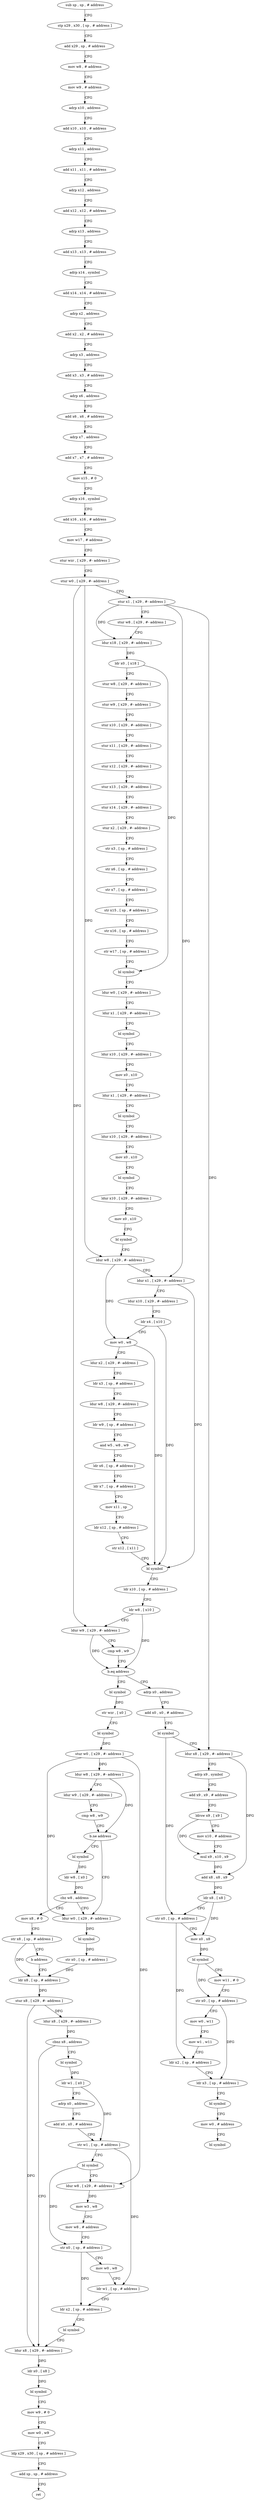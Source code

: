 digraph "func" {
"4200172" [label = "sub sp , sp , # address" ]
"4200176" [label = "stp x29 , x30 , [ sp , # address ]" ]
"4200180" [label = "add x29 , sp , # address" ]
"4200184" [label = "mov w8 , # address" ]
"4200188" [label = "mov w9 , # address" ]
"4200192" [label = "adrp x10 , address" ]
"4200196" [label = "add x10 , x10 , # address" ]
"4200200" [label = "adrp x11 , address" ]
"4200204" [label = "add x11 , x11 , # address" ]
"4200208" [label = "adrp x12 , address" ]
"4200212" [label = "add x12 , x12 , # address" ]
"4200216" [label = "adrp x13 , address" ]
"4200220" [label = "add x13 , x13 , # address" ]
"4200224" [label = "adrp x14 , symbol" ]
"4200228" [label = "add x14 , x14 , # address" ]
"4200232" [label = "adrp x2 , address" ]
"4200236" [label = "add x2 , x2 , # address" ]
"4200240" [label = "adrp x3 , address" ]
"4200244" [label = "add x3 , x3 , # address" ]
"4200248" [label = "adrp x6 , address" ]
"4200252" [label = "add x6 , x6 , # address" ]
"4200256" [label = "adrp x7 , address" ]
"4200260" [label = "add x7 , x7 , # address" ]
"4200264" [label = "mov x15 , # 0" ]
"4200268" [label = "adrp x16 , symbol" ]
"4200272" [label = "add x16 , x16 , # address" ]
"4200276" [label = "mov w17 , # address" ]
"4200280" [label = "stur wzr , [ x29 , #- address ]" ]
"4200284" [label = "stur w0 , [ x29 , #- address ]" ]
"4200288" [label = "stur x1 , [ x29 , #- address ]" ]
"4200292" [label = "stur w8 , [ x29 , #- address ]" ]
"4200296" [label = "ldur x18 , [ x29 , #- address ]" ]
"4200300" [label = "ldr x0 , [ x18 ]" ]
"4200304" [label = "stur w8 , [ x29 , #- address ]" ]
"4200308" [label = "stur w9 , [ x29 , #- address ]" ]
"4200312" [label = "stur x10 , [ x29 , #- address ]" ]
"4200316" [label = "stur x11 , [ x29 , #- address ]" ]
"4200320" [label = "stur x12 , [ x29 , #- address ]" ]
"4200324" [label = "stur x13 , [ x29 , #- address ]" ]
"4200328" [label = "stur x14 , [ x29 , #- address ]" ]
"4200332" [label = "stur x2 , [ x29 , #- address ]" ]
"4200336" [label = "str x3 , [ sp , # address ]" ]
"4200340" [label = "str x6 , [ sp , # address ]" ]
"4200344" [label = "str x7 , [ sp , # address ]" ]
"4200348" [label = "str x15 , [ sp , # address ]" ]
"4200352" [label = "str x16 , [ sp , # address ]" ]
"4200356" [label = "str w17 , [ sp , # address ]" ]
"4200360" [label = "bl symbol" ]
"4200364" [label = "ldur w0 , [ x29 , #- address ]" ]
"4200368" [label = "ldur x1 , [ x29 , #- address ]" ]
"4200372" [label = "bl symbol" ]
"4200376" [label = "ldur x10 , [ x29 , #- address ]" ]
"4200380" [label = "mov x0 , x10" ]
"4200384" [label = "ldur x1 , [ x29 , #- address ]" ]
"4200388" [label = "bl symbol" ]
"4200392" [label = "ldur x10 , [ x29 , #- address ]" ]
"4200396" [label = "mov x0 , x10" ]
"4200400" [label = "bl symbol" ]
"4200404" [label = "ldur x10 , [ x29 , #- address ]" ]
"4200408" [label = "mov x0 , x10" ]
"4200412" [label = "bl symbol" ]
"4200416" [label = "ldur w8 , [ x29 , #- address ]" ]
"4200420" [label = "ldur x1 , [ x29 , #- address ]" ]
"4200424" [label = "ldur x10 , [ x29 , #- address ]" ]
"4200428" [label = "ldr x4 , [ x10 ]" ]
"4200432" [label = "mov w0 , w8" ]
"4200436" [label = "ldur x2 , [ x29 , #- address ]" ]
"4200440" [label = "ldr x3 , [ sp , # address ]" ]
"4200444" [label = "ldur w8 , [ x29 , #- address ]" ]
"4200448" [label = "ldr w9 , [ sp , # address ]" ]
"4200452" [label = "and w5 , w8 , w9" ]
"4200456" [label = "ldr x6 , [ sp , # address ]" ]
"4200460" [label = "ldr x7 , [ sp , # address ]" ]
"4200464" [label = "mov x11 , sp" ]
"4200468" [label = "ldr x12 , [ sp , # address ]" ]
"4200472" [label = "str x12 , [ x11 ]" ]
"4200476" [label = "bl symbol" ]
"4200480" [label = "ldr x10 , [ sp , # address ]" ]
"4200484" [label = "ldr w8 , [ x10 ]" ]
"4200488" [label = "ldur w9 , [ x29 , #- address ]" ]
"4200492" [label = "cmp w8 , w9" ]
"4200496" [label = "b.eq address" ]
"4200592" [label = "bl symbol" ]
"4200500" [label = "adrp x0 , address" ]
"4200596" [label = "str wzr , [ x0 ]" ]
"4200600" [label = "bl symbol" ]
"4200604" [label = "stur w0 , [ x29 , #- address ]" ]
"4200608" [label = "ldur w8 , [ x29 , #- address ]" ]
"4200612" [label = "ldur w9 , [ x29 , #- address ]" ]
"4200616" [label = "cmp w8 , w9" ]
"4200620" [label = "b.ne address" ]
"4200648" [label = "ldur w0 , [ x29 , #- address ]" ]
"4200624" [label = "bl symbol" ]
"4200504" [label = "add x0 , x0 , # address" ]
"4200508" [label = "bl symbol" ]
"4200512" [label = "ldur x8 , [ x29 , #- address ]" ]
"4200516" [label = "adrp x9 , symbol" ]
"4200520" [label = "add x9 , x9 , # address" ]
"4200524" [label = "ldrsw x9 , [ x9 ]" ]
"4200528" [label = "mov x10 , # address" ]
"4200532" [label = "mul x9 , x10 , x9" ]
"4200536" [label = "add x8 , x8 , x9" ]
"4200540" [label = "ldr x8 , [ x8 ]" ]
"4200544" [label = "str x0 , [ sp , # address ]" ]
"4200548" [label = "mov x0 , x8" ]
"4200552" [label = "bl symbol" ]
"4200556" [label = "mov w11 , # 0" ]
"4200560" [label = "str x0 , [ sp , # address ]" ]
"4200564" [label = "mov w0 , w11" ]
"4200568" [label = "mov w1 , w11" ]
"4200572" [label = "ldr x2 , [ sp , # address ]" ]
"4200576" [label = "ldr x3 , [ sp , # address ]" ]
"4200580" [label = "bl symbol" ]
"4200584" [label = "mov w0 , # address" ]
"4200588" [label = "bl symbol" ]
"4200652" [label = "bl symbol" ]
"4200656" [label = "str x0 , [ sp , # address ]" ]
"4200660" [label = "ldr x8 , [ sp , # address ]" ]
"4200628" [label = "ldr w8 , [ x0 ]" ]
"4200632" [label = "cbz w8 , address" ]
"4200636" [label = "mov x8 , # 0" ]
"4200732" [label = "ldur x8 , [ x29 , #- address ]" ]
"4200736" [label = "ldr x0 , [ x8 ]" ]
"4200740" [label = "bl symbol" ]
"4200744" [label = "mov w9 , # 0" ]
"4200748" [label = "mov w0 , w9" ]
"4200752" [label = "ldp x29 , x30 , [ sp , # address ]" ]
"4200756" [label = "add sp , sp , # address" ]
"4200760" [label = "ret" ]
"4200676" [label = "bl symbol" ]
"4200680" [label = "ldr w1 , [ x0 ]" ]
"4200684" [label = "adrp x0 , address" ]
"4200688" [label = "add x0 , x0 , # address" ]
"4200692" [label = "str w1 , [ sp , # address ]" ]
"4200696" [label = "bl symbol" ]
"4200700" [label = "ldur w8 , [ x29 , #- address ]" ]
"4200704" [label = "mov w3 , w8" ]
"4200708" [label = "mov w8 , # address" ]
"4200712" [label = "str x0 , [ sp , # address ]" ]
"4200716" [label = "mov w0 , w8" ]
"4200720" [label = "ldr w1 , [ sp , # address ]" ]
"4200724" [label = "ldr x2 , [ sp , # address ]" ]
"4200728" [label = "bl symbol" ]
"4200640" [label = "str x8 , [ sp , # address ]" ]
"4200644" [label = "b address" ]
"4200664" [label = "stur x8 , [ x29 , #- address ]" ]
"4200668" [label = "ldur x8 , [ x29 , #- address ]" ]
"4200672" [label = "cbnz x8 , address" ]
"4200172" -> "4200176" [ label = "CFG" ]
"4200176" -> "4200180" [ label = "CFG" ]
"4200180" -> "4200184" [ label = "CFG" ]
"4200184" -> "4200188" [ label = "CFG" ]
"4200188" -> "4200192" [ label = "CFG" ]
"4200192" -> "4200196" [ label = "CFG" ]
"4200196" -> "4200200" [ label = "CFG" ]
"4200200" -> "4200204" [ label = "CFG" ]
"4200204" -> "4200208" [ label = "CFG" ]
"4200208" -> "4200212" [ label = "CFG" ]
"4200212" -> "4200216" [ label = "CFG" ]
"4200216" -> "4200220" [ label = "CFG" ]
"4200220" -> "4200224" [ label = "CFG" ]
"4200224" -> "4200228" [ label = "CFG" ]
"4200228" -> "4200232" [ label = "CFG" ]
"4200232" -> "4200236" [ label = "CFG" ]
"4200236" -> "4200240" [ label = "CFG" ]
"4200240" -> "4200244" [ label = "CFG" ]
"4200244" -> "4200248" [ label = "CFG" ]
"4200248" -> "4200252" [ label = "CFG" ]
"4200252" -> "4200256" [ label = "CFG" ]
"4200256" -> "4200260" [ label = "CFG" ]
"4200260" -> "4200264" [ label = "CFG" ]
"4200264" -> "4200268" [ label = "CFG" ]
"4200268" -> "4200272" [ label = "CFG" ]
"4200272" -> "4200276" [ label = "CFG" ]
"4200276" -> "4200280" [ label = "CFG" ]
"4200280" -> "4200284" [ label = "CFG" ]
"4200284" -> "4200288" [ label = "CFG" ]
"4200284" -> "4200416" [ label = "DFG" ]
"4200284" -> "4200488" [ label = "DFG" ]
"4200288" -> "4200292" [ label = "CFG" ]
"4200288" -> "4200296" [ label = "DFG" ]
"4200288" -> "4200420" [ label = "DFG" ]
"4200288" -> "4200512" [ label = "DFG" ]
"4200292" -> "4200296" [ label = "CFG" ]
"4200296" -> "4200300" [ label = "DFG" ]
"4200300" -> "4200304" [ label = "CFG" ]
"4200300" -> "4200360" [ label = "DFG" ]
"4200304" -> "4200308" [ label = "CFG" ]
"4200308" -> "4200312" [ label = "CFG" ]
"4200312" -> "4200316" [ label = "CFG" ]
"4200316" -> "4200320" [ label = "CFG" ]
"4200320" -> "4200324" [ label = "CFG" ]
"4200324" -> "4200328" [ label = "CFG" ]
"4200328" -> "4200332" [ label = "CFG" ]
"4200332" -> "4200336" [ label = "CFG" ]
"4200336" -> "4200340" [ label = "CFG" ]
"4200340" -> "4200344" [ label = "CFG" ]
"4200344" -> "4200348" [ label = "CFG" ]
"4200348" -> "4200352" [ label = "CFG" ]
"4200352" -> "4200356" [ label = "CFG" ]
"4200356" -> "4200360" [ label = "CFG" ]
"4200360" -> "4200364" [ label = "CFG" ]
"4200364" -> "4200368" [ label = "CFG" ]
"4200368" -> "4200372" [ label = "CFG" ]
"4200372" -> "4200376" [ label = "CFG" ]
"4200376" -> "4200380" [ label = "CFG" ]
"4200380" -> "4200384" [ label = "CFG" ]
"4200384" -> "4200388" [ label = "CFG" ]
"4200388" -> "4200392" [ label = "CFG" ]
"4200392" -> "4200396" [ label = "CFG" ]
"4200396" -> "4200400" [ label = "CFG" ]
"4200400" -> "4200404" [ label = "CFG" ]
"4200404" -> "4200408" [ label = "CFG" ]
"4200408" -> "4200412" [ label = "CFG" ]
"4200412" -> "4200416" [ label = "CFG" ]
"4200416" -> "4200420" [ label = "CFG" ]
"4200416" -> "4200432" [ label = "DFG" ]
"4200420" -> "4200424" [ label = "CFG" ]
"4200420" -> "4200476" [ label = "DFG" ]
"4200424" -> "4200428" [ label = "CFG" ]
"4200428" -> "4200432" [ label = "CFG" ]
"4200428" -> "4200476" [ label = "DFG" ]
"4200432" -> "4200436" [ label = "CFG" ]
"4200432" -> "4200476" [ label = "DFG" ]
"4200436" -> "4200440" [ label = "CFG" ]
"4200440" -> "4200444" [ label = "CFG" ]
"4200444" -> "4200448" [ label = "CFG" ]
"4200448" -> "4200452" [ label = "CFG" ]
"4200452" -> "4200456" [ label = "CFG" ]
"4200456" -> "4200460" [ label = "CFG" ]
"4200460" -> "4200464" [ label = "CFG" ]
"4200464" -> "4200468" [ label = "CFG" ]
"4200468" -> "4200472" [ label = "CFG" ]
"4200472" -> "4200476" [ label = "CFG" ]
"4200476" -> "4200480" [ label = "CFG" ]
"4200480" -> "4200484" [ label = "CFG" ]
"4200484" -> "4200488" [ label = "CFG" ]
"4200484" -> "4200496" [ label = "DFG" ]
"4200488" -> "4200492" [ label = "CFG" ]
"4200488" -> "4200496" [ label = "DFG" ]
"4200492" -> "4200496" [ label = "CFG" ]
"4200496" -> "4200592" [ label = "CFG" ]
"4200496" -> "4200500" [ label = "CFG" ]
"4200592" -> "4200596" [ label = "DFG" ]
"4200500" -> "4200504" [ label = "CFG" ]
"4200596" -> "4200600" [ label = "CFG" ]
"4200600" -> "4200604" [ label = "DFG" ]
"4200604" -> "4200608" [ label = "DFG" ]
"4200604" -> "4200648" [ label = "DFG" ]
"4200604" -> "4200700" [ label = "DFG" ]
"4200608" -> "4200612" [ label = "CFG" ]
"4200608" -> "4200620" [ label = "DFG" ]
"4200612" -> "4200616" [ label = "CFG" ]
"4200616" -> "4200620" [ label = "CFG" ]
"4200620" -> "4200648" [ label = "CFG" ]
"4200620" -> "4200624" [ label = "CFG" ]
"4200648" -> "4200652" [ label = "DFG" ]
"4200624" -> "4200628" [ label = "DFG" ]
"4200504" -> "4200508" [ label = "CFG" ]
"4200508" -> "4200512" [ label = "CFG" ]
"4200508" -> "4200544" [ label = "DFG" ]
"4200512" -> "4200516" [ label = "CFG" ]
"4200512" -> "4200536" [ label = "DFG" ]
"4200516" -> "4200520" [ label = "CFG" ]
"4200520" -> "4200524" [ label = "CFG" ]
"4200524" -> "4200528" [ label = "CFG" ]
"4200524" -> "4200532" [ label = "DFG" ]
"4200528" -> "4200532" [ label = "CFG" ]
"4200532" -> "4200536" [ label = "DFG" ]
"4200536" -> "4200540" [ label = "DFG" ]
"4200540" -> "4200544" [ label = "CFG" ]
"4200540" -> "4200548" [ label = "DFG" ]
"4200544" -> "4200548" [ label = "CFG" ]
"4200544" -> "4200572" [ label = "DFG" ]
"4200548" -> "4200552" [ label = "DFG" ]
"4200552" -> "4200556" [ label = "CFG" ]
"4200552" -> "4200560" [ label = "DFG" ]
"4200556" -> "4200560" [ label = "CFG" ]
"4200560" -> "4200564" [ label = "CFG" ]
"4200560" -> "4200576" [ label = "DFG" ]
"4200564" -> "4200568" [ label = "CFG" ]
"4200568" -> "4200572" [ label = "CFG" ]
"4200572" -> "4200576" [ label = "CFG" ]
"4200576" -> "4200580" [ label = "CFG" ]
"4200580" -> "4200584" [ label = "CFG" ]
"4200584" -> "4200588" [ label = "CFG" ]
"4200652" -> "4200656" [ label = "DFG" ]
"4200656" -> "4200660" [ label = "DFG" ]
"4200660" -> "4200664" [ label = "DFG" ]
"4200628" -> "4200632" [ label = "DFG" ]
"4200632" -> "4200648" [ label = "CFG" ]
"4200632" -> "4200636" [ label = "CFG" ]
"4200636" -> "4200640" [ label = "CFG" ]
"4200732" -> "4200736" [ label = "DFG" ]
"4200736" -> "4200740" [ label = "DFG" ]
"4200740" -> "4200744" [ label = "CFG" ]
"4200744" -> "4200748" [ label = "CFG" ]
"4200748" -> "4200752" [ label = "CFG" ]
"4200752" -> "4200756" [ label = "CFG" ]
"4200756" -> "4200760" [ label = "CFG" ]
"4200676" -> "4200680" [ label = "DFG" ]
"4200680" -> "4200684" [ label = "CFG" ]
"4200680" -> "4200692" [ label = "DFG" ]
"4200684" -> "4200688" [ label = "CFG" ]
"4200688" -> "4200692" [ label = "CFG" ]
"4200692" -> "4200696" [ label = "CFG" ]
"4200692" -> "4200720" [ label = "DFG" ]
"4200696" -> "4200700" [ label = "CFG" ]
"4200696" -> "4200712" [ label = "DFG" ]
"4200700" -> "4200704" [ label = "DFG" ]
"4200704" -> "4200708" [ label = "CFG" ]
"4200708" -> "4200712" [ label = "CFG" ]
"4200712" -> "4200716" [ label = "CFG" ]
"4200712" -> "4200724" [ label = "DFG" ]
"4200716" -> "4200720" [ label = "CFG" ]
"4200720" -> "4200724" [ label = "CFG" ]
"4200724" -> "4200728" [ label = "CFG" ]
"4200728" -> "4200732" [ label = "CFG" ]
"4200640" -> "4200644" [ label = "CFG" ]
"4200640" -> "4200660" [ label = "DFG" ]
"4200644" -> "4200660" [ label = "CFG" ]
"4200664" -> "4200668" [ label = "DFG" ]
"4200664" -> "4200732" [ label = "DFG" ]
"4200668" -> "4200672" [ label = "DFG" ]
"4200672" -> "4200732" [ label = "CFG" ]
"4200672" -> "4200676" [ label = "CFG" ]
}
